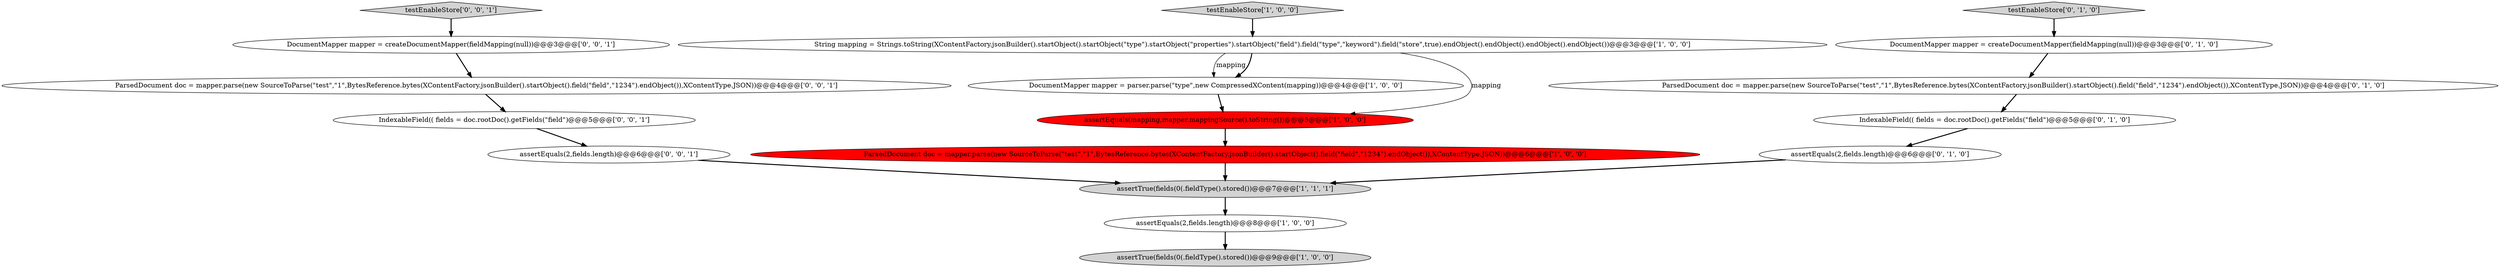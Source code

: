 digraph {
8 [style = filled, label = "DocumentMapper mapper = createDocumentMapper(fieldMapping(null))@@@3@@@['0', '1', '0']", fillcolor = white, shape = ellipse image = "AAA0AAABBB2BBB"];
3 [style = filled, label = "DocumentMapper mapper = parser.parse(\"type\",new CompressedXContent(mapping))@@@4@@@['1', '0', '0']", fillcolor = white, shape = ellipse image = "AAA0AAABBB1BBB"];
7 [style = filled, label = "assertTrue(fields(0(.fieldType().stored())@@@9@@@['1', '0', '0']", fillcolor = lightgray, shape = ellipse image = "AAA0AAABBB1BBB"];
14 [style = filled, label = "testEnableStore['0', '0', '1']", fillcolor = lightgray, shape = diamond image = "AAA0AAABBB3BBB"];
5 [style = filled, label = "assertEquals(2,fields.length)@@@8@@@['1', '0', '0']", fillcolor = white, shape = ellipse image = "AAA0AAABBB1BBB"];
6 [style = filled, label = "assertTrue(fields(0(.fieldType().stored())@@@7@@@['1', '1', '1']", fillcolor = lightgray, shape = ellipse image = "AAA0AAABBB1BBB"];
15 [style = filled, label = "assertEquals(2,fields.length)@@@6@@@['0', '0', '1']", fillcolor = white, shape = ellipse image = "AAA0AAABBB3BBB"];
13 [style = filled, label = "IndexableField(( fields = doc.rootDoc().getFields(\"field\")@@@5@@@['0', '0', '1']", fillcolor = white, shape = ellipse image = "AAA0AAABBB3BBB"];
1 [style = filled, label = "assertEquals(mapping,mapper.mappingSource().toString())@@@5@@@['1', '0', '0']", fillcolor = red, shape = ellipse image = "AAA1AAABBB1BBB"];
10 [style = filled, label = "assertEquals(2,fields.length)@@@6@@@['0', '1', '0']", fillcolor = white, shape = ellipse image = "AAA0AAABBB2BBB"];
0 [style = filled, label = "testEnableStore['1', '0', '0']", fillcolor = lightgray, shape = diamond image = "AAA0AAABBB1BBB"];
9 [style = filled, label = "testEnableStore['0', '1', '0']", fillcolor = lightgray, shape = diamond image = "AAA0AAABBB2BBB"];
4 [style = filled, label = "ParsedDocument doc = mapper.parse(new SourceToParse(\"test\",\"1\",BytesReference.bytes(XContentFactory.jsonBuilder().startObject().field(\"field\",\"1234\").endObject()),XContentType.JSON))@@@6@@@['1', '0', '0']", fillcolor = red, shape = ellipse image = "AAA1AAABBB1BBB"];
11 [style = filled, label = "ParsedDocument doc = mapper.parse(new SourceToParse(\"test\",\"1\",BytesReference.bytes(XContentFactory.jsonBuilder().startObject().field(\"field\",\"1234\").endObject()),XContentType.JSON))@@@4@@@['0', '1', '0']", fillcolor = white, shape = ellipse image = "AAA0AAABBB2BBB"];
17 [style = filled, label = "DocumentMapper mapper = createDocumentMapper(fieldMapping(null))@@@3@@@['0', '0', '1']", fillcolor = white, shape = ellipse image = "AAA0AAABBB3BBB"];
2 [style = filled, label = "String mapping = Strings.toString(XContentFactory.jsonBuilder().startObject().startObject(\"type\").startObject(\"properties\").startObject(\"field\").field(\"type\",\"keyword\").field(\"store\",true).endObject().endObject().endObject().endObject())@@@3@@@['1', '0', '0']", fillcolor = white, shape = ellipse image = "AAA0AAABBB1BBB"];
16 [style = filled, label = "ParsedDocument doc = mapper.parse(new SourceToParse(\"test\",\"1\",BytesReference.bytes(XContentFactory.jsonBuilder().startObject().field(\"field\",\"1234\").endObject()),XContentType.JSON))@@@4@@@['0', '0', '1']", fillcolor = white, shape = ellipse image = "AAA0AAABBB3BBB"];
12 [style = filled, label = "IndexableField(( fields = doc.rootDoc().getFields(\"field\")@@@5@@@['0', '1', '0']", fillcolor = white, shape = ellipse image = "AAA0AAABBB2BBB"];
5->7 [style = bold, label=""];
6->5 [style = bold, label=""];
1->4 [style = bold, label=""];
16->13 [style = bold, label=""];
2->3 [style = solid, label="mapping"];
11->12 [style = bold, label=""];
12->10 [style = bold, label=""];
13->15 [style = bold, label=""];
15->6 [style = bold, label=""];
14->17 [style = bold, label=""];
3->1 [style = bold, label=""];
9->8 [style = bold, label=""];
8->11 [style = bold, label=""];
4->6 [style = bold, label=""];
10->6 [style = bold, label=""];
2->1 [style = solid, label="mapping"];
17->16 [style = bold, label=""];
2->3 [style = bold, label=""];
0->2 [style = bold, label=""];
}
